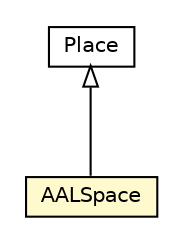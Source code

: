 #!/usr/local/bin/dot
#
# Class diagram 
# Generated by UMLGraph version R5_6-24-gf6e263 (http://www.umlgraph.org/)
#

digraph G {
	edge [fontname="Helvetica",fontsize=10,labelfontname="Helvetica",labelfontsize=10];
	node [fontname="Helvetica",fontsize=10,shape=plaintext];
	nodesep=0.25;
	ranksep=0.5;
	// org.universAAL.ontology.location.Place
	c1503744 [label=<<table title="org.universAAL.ontology.location.Place" border="0" cellborder="1" cellspacing="0" cellpadding="2" port="p" href="../location/Place.html">
		<tr><td><table border="0" cellspacing="0" cellpadding="1">
<tr><td align="center" balign="center"> Place </td></tr>
		</table></td></tr>
		</table>>, URL="../location/Place.html", fontname="Helvetica", fontcolor="black", fontsize=10.0];
	// org.universAAL.ontology.profile.AALSpace
	c1503879 [label=<<table title="org.universAAL.ontology.profile.AALSpace" border="0" cellborder="1" cellspacing="0" cellpadding="2" port="p" bgcolor="lemonChiffon" href="./AALSpace.html">
		<tr><td><table border="0" cellspacing="0" cellpadding="1">
<tr><td align="center" balign="center"> AALSpace </td></tr>
		</table></td></tr>
		</table>>, URL="./AALSpace.html", fontname="Helvetica", fontcolor="black", fontsize=10.0];
	//org.universAAL.ontology.profile.AALSpace extends org.universAAL.ontology.location.Place
	c1503744:p -> c1503879:p [dir=back,arrowtail=empty];
}


